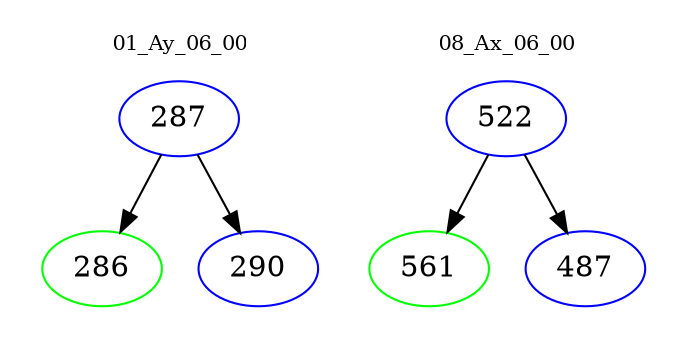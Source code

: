 digraph{
subgraph cluster_0 {
color = white
label = "01_Ay_06_00";
fontsize=10;
T0_287 [label="287", color="blue"]
T0_287 -> T0_286 [color="black"]
T0_286 [label="286", color="green"]
T0_287 -> T0_290 [color="black"]
T0_290 [label="290", color="blue"]
}
subgraph cluster_1 {
color = white
label = "08_Ax_06_00";
fontsize=10;
T1_522 [label="522", color="blue"]
T1_522 -> T1_561 [color="black"]
T1_561 [label="561", color="green"]
T1_522 -> T1_487 [color="black"]
T1_487 [label="487", color="blue"]
}
}
